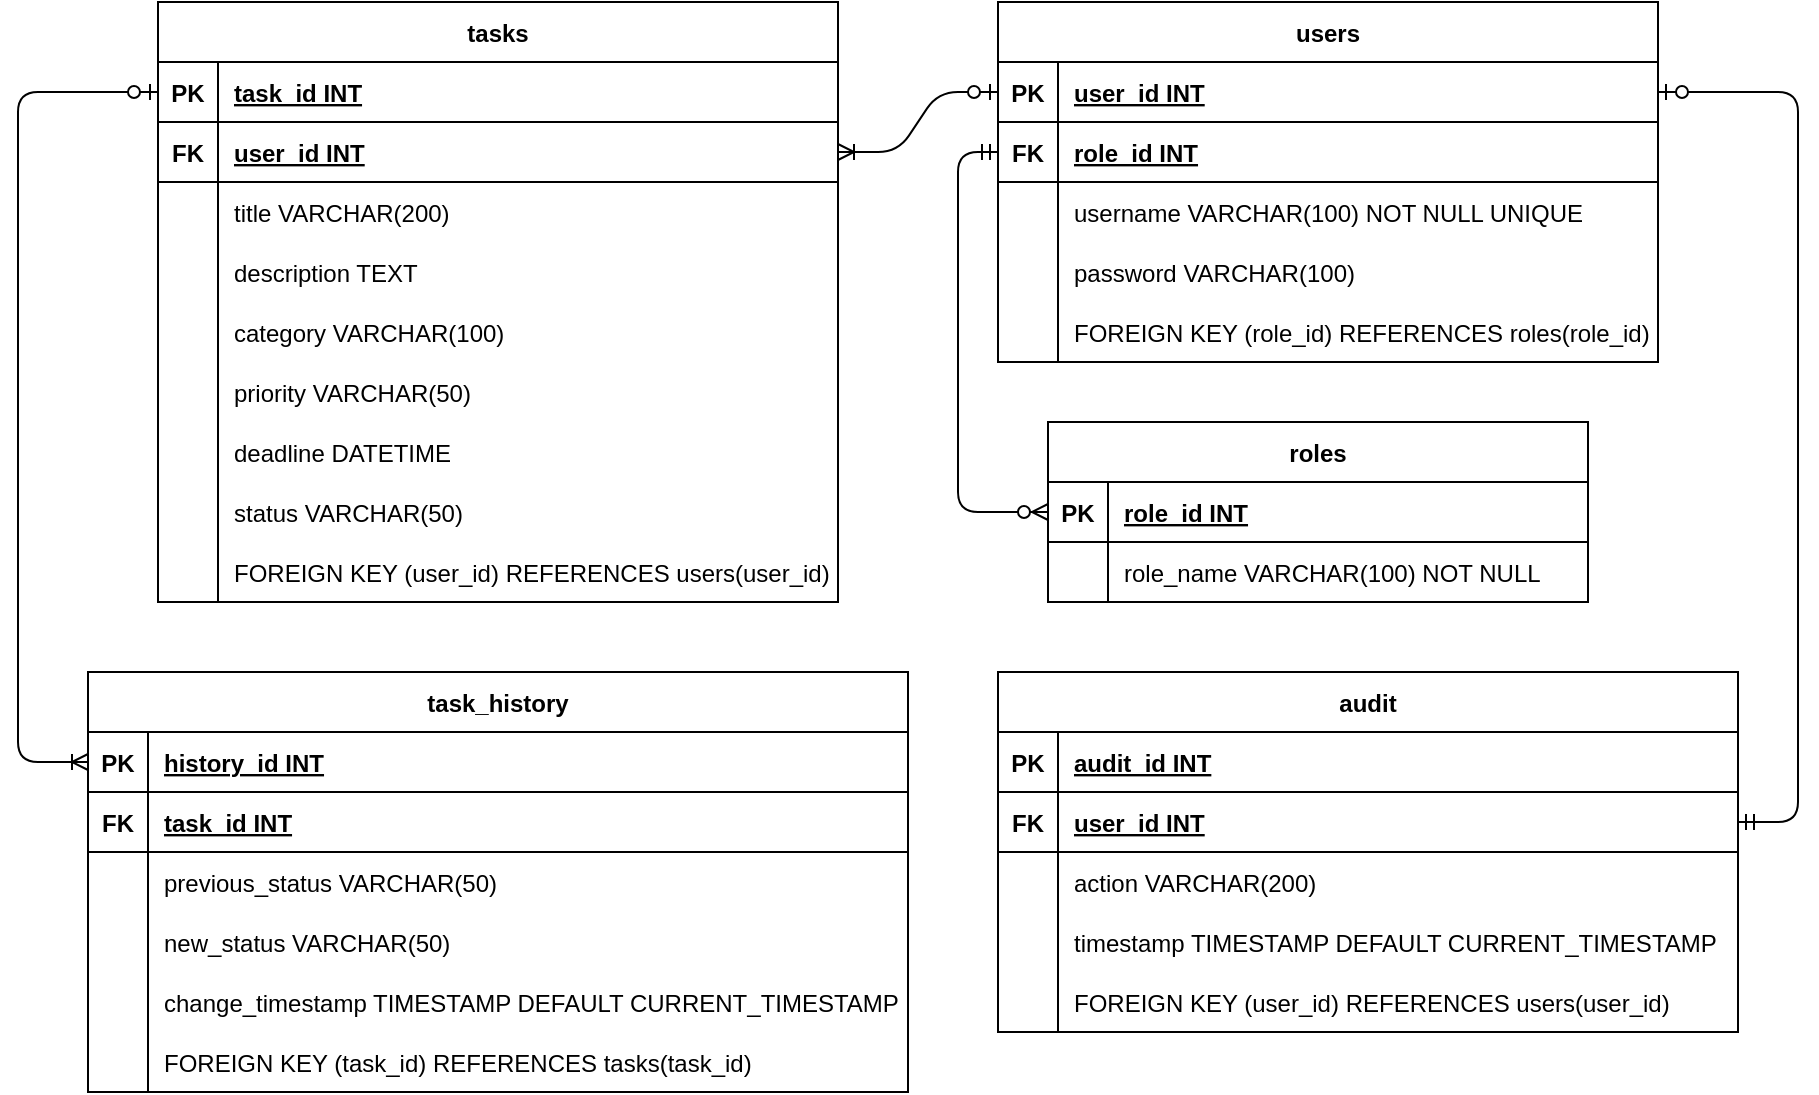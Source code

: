 <mxfile version="24.7.17">
  <diagram name="Page-1" id="Xg4tbJS88YLpIRTa2O3f">
    <mxGraphModel dx="2011" dy="687" grid="1" gridSize="10" guides="1" tooltips="1" connect="1" arrows="1" fold="1" page="1" pageScale="1" pageWidth="827" pageHeight="1169" math="0" shadow="0">
      <root>
        <mxCell id="0" />
        <mxCell id="1" parent="0" />
        <mxCell id="CbBFUbacOdPzbE-uDyeD-174" value="users" style="shape=table;startSize=30;container=1;collapsible=1;childLayout=tableLayout;fixedRows=1;rowLines=0;fontStyle=1;align=center;resizeLast=1;" parent="1" vertex="1">
          <mxGeometry x="670" y="290" width="330" height="180" as="geometry" />
        </mxCell>
        <mxCell id="CbBFUbacOdPzbE-uDyeD-178" value="" style="shape=tableRow;horizontal=0;startSize=0;swimlaneHead=0;swimlaneBody=0;fillColor=none;collapsible=0;dropTarget=0;points=[[0,0.5],[1,0.5]];portConstraint=eastwest;strokeColor=inherit;top=0;left=0;right=0;bottom=1;" parent="CbBFUbacOdPzbE-uDyeD-174" vertex="1">
          <mxGeometry y="30" width="330" height="30" as="geometry" />
        </mxCell>
        <mxCell id="CbBFUbacOdPzbE-uDyeD-179" value="PK" style="shape=partialRectangle;overflow=hidden;connectable=0;fillColor=none;strokeColor=inherit;top=0;left=0;bottom=0;right=0;fontStyle=1;" parent="CbBFUbacOdPzbE-uDyeD-178" vertex="1">
          <mxGeometry width="30" height="30" as="geometry">
            <mxRectangle width="30" height="30" as="alternateBounds" />
          </mxGeometry>
        </mxCell>
        <mxCell id="CbBFUbacOdPzbE-uDyeD-180" value="user_id INT " style="shape=partialRectangle;overflow=hidden;connectable=0;fillColor=none;align=left;strokeColor=inherit;top=0;left=0;bottom=0;right=0;spacingLeft=6;fontStyle=5;" parent="CbBFUbacOdPzbE-uDyeD-178" vertex="1">
          <mxGeometry x="30" width="300" height="30" as="geometry">
            <mxRectangle width="300" height="30" as="alternateBounds" />
          </mxGeometry>
        </mxCell>
        <mxCell id="CbBFUbacOdPzbE-uDyeD-175" value="" style="shape=tableRow;horizontal=0;startSize=0;swimlaneHead=0;swimlaneBody=0;fillColor=none;collapsible=0;dropTarget=0;points=[[0,0.5],[1,0.5]];portConstraint=eastwest;strokeColor=inherit;top=0;left=0;right=0;bottom=1;" parent="CbBFUbacOdPzbE-uDyeD-174" vertex="1">
          <mxGeometry y="60" width="330" height="30" as="geometry" />
        </mxCell>
        <mxCell id="CbBFUbacOdPzbE-uDyeD-176" value="FK" style="shape=partialRectangle;overflow=hidden;connectable=0;fillColor=none;strokeColor=inherit;top=0;left=0;bottom=0;right=0;fontStyle=1;" parent="CbBFUbacOdPzbE-uDyeD-175" vertex="1">
          <mxGeometry width="30" height="30" as="geometry">
            <mxRectangle width="30" height="30" as="alternateBounds" />
          </mxGeometry>
        </mxCell>
        <mxCell id="CbBFUbacOdPzbE-uDyeD-177" value="role_id INT" style="shape=partialRectangle;overflow=hidden;connectable=0;fillColor=none;align=left;strokeColor=inherit;top=0;left=0;bottom=0;right=0;spacingLeft=6;fontStyle=5;" parent="CbBFUbacOdPzbE-uDyeD-175" vertex="1">
          <mxGeometry x="30" width="300" height="30" as="geometry">
            <mxRectangle width="300" height="30" as="alternateBounds" />
          </mxGeometry>
        </mxCell>
        <mxCell id="CbBFUbacOdPzbE-uDyeD-181" value="" style="shape=tableRow;horizontal=0;startSize=0;swimlaneHead=0;swimlaneBody=0;fillColor=none;collapsible=0;dropTarget=0;points=[[0,0.5],[1,0.5]];portConstraint=eastwest;strokeColor=inherit;top=0;left=0;right=0;bottom=0;" parent="CbBFUbacOdPzbE-uDyeD-174" vertex="1">
          <mxGeometry y="90" width="330" height="30" as="geometry" />
        </mxCell>
        <mxCell id="CbBFUbacOdPzbE-uDyeD-182" value="" style="shape=partialRectangle;overflow=hidden;connectable=0;fillColor=none;strokeColor=inherit;top=0;left=0;bottom=0;right=0;" parent="CbBFUbacOdPzbE-uDyeD-181" vertex="1">
          <mxGeometry width="30" height="30" as="geometry">
            <mxRectangle width="30" height="30" as="alternateBounds" />
          </mxGeometry>
        </mxCell>
        <mxCell id="CbBFUbacOdPzbE-uDyeD-183" value="username VARCHAR(100) NOT NULL UNIQUE" style="shape=partialRectangle;overflow=hidden;connectable=0;fillColor=none;align=left;strokeColor=inherit;top=0;left=0;bottom=0;right=0;spacingLeft=6;" parent="CbBFUbacOdPzbE-uDyeD-181" vertex="1">
          <mxGeometry x="30" width="300" height="30" as="geometry">
            <mxRectangle width="300" height="30" as="alternateBounds" />
          </mxGeometry>
        </mxCell>
        <mxCell id="CbBFUbacOdPzbE-uDyeD-184" value="" style="shape=tableRow;horizontal=0;startSize=0;swimlaneHead=0;swimlaneBody=0;fillColor=none;collapsible=0;dropTarget=0;points=[[0,0.5],[1,0.5]];portConstraint=eastwest;strokeColor=inherit;top=0;left=0;right=0;bottom=0;" parent="CbBFUbacOdPzbE-uDyeD-174" vertex="1">
          <mxGeometry y="120" width="330" height="30" as="geometry" />
        </mxCell>
        <mxCell id="CbBFUbacOdPzbE-uDyeD-185" value="" style="shape=partialRectangle;overflow=hidden;connectable=0;fillColor=none;strokeColor=inherit;top=0;left=0;bottom=0;right=0;" parent="CbBFUbacOdPzbE-uDyeD-184" vertex="1">
          <mxGeometry width="30" height="30" as="geometry">
            <mxRectangle width="30" height="30" as="alternateBounds" />
          </mxGeometry>
        </mxCell>
        <mxCell id="CbBFUbacOdPzbE-uDyeD-186" value="password VARCHAR(100)" style="shape=partialRectangle;overflow=hidden;connectable=0;fillColor=none;align=left;strokeColor=inherit;top=0;left=0;bottom=0;right=0;spacingLeft=6;" parent="CbBFUbacOdPzbE-uDyeD-184" vertex="1">
          <mxGeometry x="30" width="300" height="30" as="geometry">
            <mxRectangle width="300" height="30" as="alternateBounds" />
          </mxGeometry>
        </mxCell>
        <mxCell id="CbBFUbacOdPzbE-uDyeD-187" value="" style="shape=tableRow;horizontal=0;startSize=0;swimlaneHead=0;swimlaneBody=0;fillColor=none;collapsible=0;dropTarget=0;points=[[0,0.5],[1,0.5]];portConstraint=eastwest;strokeColor=inherit;top=0;left=0;right=0;bottom=0;" parent="CbBFUbacOdPzbE-uDyeD-174" vertex="1">
          <mxGeometry y="150" width="330" height="30" as="geometry" />
        </mxCell>
        <mxCell id="CbBFUbacOdPzbE-uDyeD-188" value="" style="shape=partialRectangle;overflow=hidden;connectable=0;fillColor=none;strokeColor=inherit;top=0;left=0;bottom=0;right=0;" parent="CbBFUbacOdPzbE-uDyeD-187" vertex="1">
          <mxGeometry width="30" height="30" as="geometry">
            <mxRectangle width="30" height="30" as="alternateBounds" />
          </mxGeometry>
        </mxCell>
        <mxCell id="CbBFUbacOdPzbE-uDyeD-189" value="FOREIGN KEY (role_id) REFERENCES roles(role_id)" style="shape=partialRectangle;overflow=hidden;connectable=0;fillColor=none;align=left;strokeColor=inherit;top=0;left=0;bottom=0;right=0;spacingLeft=6;" parent="CbBFUbacOdPzbE-uDyeD-187" vertex="1">
          <mxGeometry x="30" width="300" height="30" as="geometry">
            <mxRectangle width="300" height="30" as="alternateBounds" />
          </mxGeometry>
        </mxCell>
        <mxCell id="CbBFUbacOdPzbE-uDyeD-190" value="roles" style="shape=table;startSize=30;container=1;collapsible=1;childLayout=tableLayout;fixedRows=1;rowLines=0;fontStyle=1;align=center;resizeLast=1;" parent="1" vertex="1">
          <mxGeometry x="695" y="500" width="270" height="90" as="geometry" />
        </mxCell>
        <mxCell id="CbBFUbacOdPzbE-uDyeD-191" value="" style="shape=tableRow;horizontal=0;startSize=0;swimlaneHead=0;swimlaneBody=0;fillColor=none;collapsible=0;dropTarget=0;points=[[0,0.5],[1,0.5]];portConstraint=eastwest;strokeColor=inherit;top=0;left=0;right=0;bottom=1;" parent="CbBFUbacOdPzbE-uDyeD-190" vertex="1">
          <mxGeometry y="30" width="270" height="30" as="geometry" />
        </mxCell>
        <mxCell id="CbBFUbacOdPzbE-uDyeD-192" value="PK" style="shape=partialRectangle;overflow=hidden;connectable=0;fillColor=none;strokeColor=inherit;top=0;left=0;bottom=0;right=0;fontStyle=1;" parent="CbBFUbacOdPzbE-uDyeD-191" vertex="1">
          <mxGeometry width="30" height="30" as="geometry">
            <mxRectangle width="30" height="30" as="alternateBounds" />
          </mxGeometry>
        </mxCell>
        <mxCell id="CbBFUbacOdPzbE-uDyeD-193" value="role_id INT " style="shape=partialRectangle;overflow=hidden;connectable=0;fillColor=none;align=left;strokeColor=inherit;top=0;left=0;bottom=0;right=0;spacingLeft=6;fontStyle=5;" parent="CbBFUbacOdPzbE-uDyeD-191" vertex="1">
          <mxGeometry x="30" width="240" height="30" as="geometry">
            <mxRectangle width="240" height="30" as="alternateBounds" />
          </mxGeometry>
        </mxCell>
        <mxCell id="CbBFUbacOdPzbE-uDyeD-194" value="" style="shape=tableRow;horizontal=0;startSize=0;swimlaneHead=0;swimlaneBody=0;fillColor=none;collapsible=0;dropTarget=0;points=[[0,0.5],[1,0.5]];portConstraint=eastwest;strokeColor=inherit;top=0;left=0;right=0;bottom=0;" parent="CbBFUbacOdPzbE-uDyeD-190" vertex="1">
          <mxGeometry y="60" width="270" height="30" as="geometry" />
        </mxCell>
        <mxCell id="CbBFUbacOdPzbE-uDyeD-195" value="" style="shape=partialRectangle;overflow=hidden;connectable=0;fillColor=none;strokeColor=inherit;top=0;left=0;bottom=0;right=0;" parent="CbBFUbacOdPzbE-uDyeD-194" vertex="1">
          <mxGeometry width="30" height="30" as="geometry">
            <mxRectangle width="30" height="30" as="alternateBounds" />
          </mxGeometry>
        </mxCell>
        <mxCell id="CbBFUbacOdPzbE-uDyeD-196" value="role_name VARCHAR(100) NOT NULL" style="shape=partialRectangle;overflow=hidden;connectable=0;fillColor=none;align=left;strokeColor=inherit;top=0;left=0;bottom=0;right=0;spacingLeft=6;" parent="CbBFUbacOdPzbE-uDyeD-194" vertex="1">
          <mxGeometry x="30" width="240" height="30" as="geometry">
            <mxRectangle width="240" height="30" as="alternateBounds" />
          </mxGeometry>
        </mxCell>
        <mxCell id="CbBFUbacOdPzbE-uDyeD-197" value="tasks" style="shape=table;startSize=30;container=1;collapsible=1;childLayout=tableLayout;fixedRows=1;rowLines=0;fontStyle=1;align=center;resizeLast=1;" parent="1" vertex="1">
          <mxGeometry x="250" y="290" width="340" height="300" as="geometry">
            <mxRectangle x="250" y="290" width="70" height="30" as="alternateBounds" />
          </mxGeometry>
        </mxCell>
        <mxCell id="CbBFUbacOdPzbE-uDyeD-201" value="" style="shape=tableRow;horizontal=0;startSize=0;swimlaneHead=0;swimlaneBody=0;fillColor=none;collapsible=0;dropTarget=0;points=[[0,0.5],[1,0.5]];portConstraint=eastwest;strokeColor=inherit;top=0;left=0;right=0;bottom=1;" parent="CbBFUbacOdPzbE-uDyeD-197" vertex="1">
          <mxGeometry y="30" width="340" height="30" as="geometry" />
        </mxCell>
        <mxCell id="CbBFUbacOdPzbE-uDyeD-202" value="PK" style="shape=partialRectangle;overflow=hidden;connectable=0;fillColor=none;strokeColor=inherit;top=0;left=0;bottom=0;right=0;fontStyle=1;" parent="CbBFUbacOdPzbE-uDyeD-201" vertex="1">
          <mxGeometry width="30" height="30" as="geometry">
            <mxRectangle width="30" height="30" as="alternateBounds" />
          </mxGeometry>
        </mxCell>
        <mxCell id="CbBFUbacOdPzbE-uDyeD-203" value="task_id INT " style="shape=partialRectangle;overflow=hidden;connectable=0;fillColor=none;align=left;strokeColor=inherit;top=0;left=0;bottom=0;right=0;spacingLeft=6;fontStyle=5;" parent="CbBFUbacOdPzbE-uDyeD-201" vertex="1">
          <mxGeometry x="30" width="310" height="30" as="geometry">
            <mxRectangle width="310" height="30" as="alternateBounds" />
          </mxGeometry>
        </mxCell>
        <mxCell id="CbBFUbacOdPzbE-uDyeD-198" value="" style="shape=tableRow;horizontal=0;startSize=0;swimlaneHead=0;swimlaneBody=0;fillColor=none;collapsible=0;dropTarget=0;points=[[0,0.5],[1,0.5]];portConstraint=eastwest;strokeColor=inherit;top=0;left=0;right=0;bottom=1;" parent="CbBFUbacOdPzbE-uDyeD-197" vertex="1">
          <mxGeometry y="60" width="340" height="30" as="geometry" />
        </mxCell>
        <mxCell id="CbBFUbacOdPzbE-uDyeD-199" value="FK" style="shape=partialRectangle;overflow=hidden;connectable=0;fillColor=none;strokeColor=inherit;top=0;left=0;bottom=0;right=0;fontStyle=1;" parent="CbBFUbacOdPzbE-uDyeD-198" vertex="1">
          <mxGeometry width="30" height="30" as="geometry">
            <mxRectangle width="30" height="30" as="alternateBounds" />
          </mxGeometry>
        </mxCell>
        <mxCell id="CbBFUbacOdPzbE-uDyeD-200" value="user_id INT" style="shape=partialRectangle;overflow=hidden;connectable=0;fillColor=none;align=left;strokeColor=inherit;top=0;left=0;bottom=0;right=0;spacingLeft=6;fontStyle=5;" parent="CbBFUbacOdPzbE-uDyeD-198" vertex="1">
          <mxGeometry x="30" width="310" height="30" as="geometry">
            <mxRectangle width="310" height="30" as="alternateBounds" />
          </mxGeometry>
        </mxCell>
        <mxCell id="CbBFUbacOdPzbE-uDyeD-204" value="" style="shape=tableRow;horizontal=0;startSize=0;swimlaneHead=0;swimlaneBody=0;fillColor=none;collapsible=0;dropTarget=0;points=[[0,0.5],[1,0.5]];portConstraint=eastwest;strokeColor=inherit;top=0;left=0;right=0;bottom=0;" parent="CbBFUbacOdPzbE-uDyeD-197" vertex="1">
          <mxGeometry y="90" width="340" height="30" as="geometry" />
        </mxCell>
        <mxCell id="CbBFUbacOdPzbE-uDyeD-205" value="" style="shape=partialRectangle;overflow=hidden;connectable=0;fillColor=none;strokeColor=inherit;top=0;left=0;bottom=0;right=0;" parent="CbBFUbacOdPzbE-uDyeD-204" vertex="1">
          <mxGeometry width="30" height="30" as="geometry">
            <mxRectangle width="30" height="30" as="alternateBounds" />
          </mxGeometry>
        </mxCell>
        <mxCell id="CbBFUbacOdPzbE-uDyeD-206" value="title VARCHAR(200)" style="shape=partialRectangle;overflow=hidden;connectable=0;fillColor=none;align=left;strokeColor=inherit;top=0;left=0;bottom=0;right=0;spacingLeft=6;" parent="CbBFUbacOdPzbE-uDyeD-204" vertex="1">
          <mxGeometry x="30" width="310" height="30" as="geometry">
            <mxRectangle width="310" height="30" as="alternateBounds" />
          </mxGeometry>
        </mxCell>
        <mxCell id="CbBFUbacOdPzbE-uDyeD-207" value="" style="shape=tableRow;horizontal=0;startSize=0;swimlaneHead=0;swimlaneBody=0;fillColor=none;collapsible=0;dropTarget=0;points=[[0,0.5],[1,0.5]];portConstraint=eastwest;strokeColor=inherit;top=0;left=0;right=0;bottom=0;" parent="CbBFUbacOdPzbE-uDyeD-197" vertex="1">
          <mxGeometry y="120" width="340" height="30" as="geometry" />
        </mxCell>
        <mxCell id="CbBFUbacOdPzbE-uDyeD-208" value="" style="shape=partialRectangle;overflow=hidden;connectable=0;fillColor=none;strokeColor=inherit;top=0;left=0;bottom=0;right=0;" parent="CbBFUbacOdPzbE-uDyeD-207" vertex="1">
          <mxGeometry width="30" height="30" as="geometry">
            <mxRectangle width="30" height="30" as="alternateBounds" />
          </mxGeometry>
        </mxCell>
        <mxCell id="CbBFUbacOdPzbE-uDyeD-209" value="description TEXT" style="shape=partialRectangle;overflow=hidden;connectable=0;fillColor=none;align=left;strokeColor=inherit;top=0;left=0;bottom=0;right=0;spacingLeft=6;" parent="CbBFUbacOdPzbE-uDyeD-207" vertex="1">
          <mxGeometry x="30" width="310" height="30" as="geometry">
            <mxRectangle width="310" height="30" as="alternateBounds" />
          </mxGeometry>
        </mxCell>
        <mxCell id="CbBFUbacOdPzbE-uDyeD-210" value="" style="shape=tableRow;horizontal=0;startSize=0;swimlaneHead=0;swimlaneBody=0;fillColor=none;collapsible=0;dropTarget=0;points=[[0,0.5],[1,0.5]];portConstraint=eastwest;strokeColor=inherit;top=0;left=0;right=0;bottom=0;" parent="CbBFUbacOdPzbE-uDyeD-197" vertex="1">
          <mxGeometry y="150" width="340" height="30" as="geometry" />
        </mxCell>
        <mxCell id="CbBFUbacOdPzbE-uDyeD-211" value="" style="shape=partialRectangle;overflow=hidden;connectable=0;fillColor=none;strokeColor=inherit;top=0;left=0;bottom=0;right=0;" parent="CbBFUbacOdPzbE-uDyeD-210" vertex="1">
          <mxGeometry width="30" height="30" as="geometry">
            <mxRectangle width="30" height="30" as="alternateBounds" />
          </mxGeometry>
        </mxCell>
        <mxCell id="CbBFUbacOdPzbE-uDyeD-212" value="category VARCHAR(100)" style="shape=partialRectangle;overflow=hidden;connectable=0;fillColor=none;align=left;strokeColor=inherit;top=0;left=0;bottom=0;right=0;spacingLeft=6;" parent="CbBFUbacOdPzbE-uDyeD-210" vertex="1">
          <mxGeometry x="30" width="310" height="30" as="geometry">
            <mxRectangle width="310" height="30" as="alternateBounds" />
          </mxGeometry>
        </mxCell>
        <mxCell id="CbBFUbacOdPzbE-uDyeD-213" value="" style="shape=tableRow;horizontal=0;startSize=0;swimlaneHead=0;swimlaneBody=0;fillColor=none;collapsible=0;dropTarget=0;points=[[0,0.5],[1,0.5]];portConstraint=eastwest;strokeColor=inherit;top=0;left=0;right=0;bottom=0;" parent="CbBFUbacOdPzbE-uDyeD-197" vertex="1">
          <mxGeometry y="180" width="340" height="30" as="geometry" />
        </mxCell>
        <mxCell id="CbBFUbacOdPzbE-uDyeD-214" value="" style="shape=partialRectangle;overflow=hidden;connectable=0;fillColor=none;strokeColor=inherit;top=0;left=0;bottom=0;right=0;" parent="CbBFUbacOdPzbE-uDyeD-213" vertex="1">
          <mxGeometry width="30" height="30" as="geometry">
            <mxRectangle width="30" height="30" as="alternateBounds" />
          </mxGeometry>
        </mxCell>
        <mxCell id="CbBFUbacOdPzbE-uDyeD-215" value="priority VARCHAR(50)" style="shape=partialRectangle;overflow=hidden;connectable=0;fillColor=none;align=left;strokeColor=inherit;top=0;left=0;bottom=0;right=0;spacingLeft=6;" parent="CbBFUbacOdPzbE-uDyeD-213" vertex="1">
          <mxGeometry x="30" width="310" height="30" as="geometry">
            <mxRectangle width="310" height="30" as="alternateBounds" />
          </mxGeometry>
        </mxCell>
        <mxCell id="CbBFUbacOdPzbE-uDyeD-216" value="" style="shape=tableRow;horizontal=0;startSize=0;swimlaneHead=0;swimlaneBody=0;fillColor=none;collapsible=0;dropTarget=0;points=[[0,0.5],[1,0.5]];portConstraint=eastwest;strokeColor=inherit;top=0;left=0;right=0;bottom=0;" parent="CbBFUbacOdPzbE-uDyeD-197" vertex="1">
          <mxGeometry y="210" width="340" height="30" as="geometry" />
        </mxCell>
        <mxCell id="CbBFUbacOdPzbE-uDyeD-217" value="" style="shape=partialRectangle;overflow=hidden;connectable=0;fillColor=none;strokeColor=inherit;top=0;left=0;bottom=0;right=0;" parent="CbBFUbacOdPzbE-uDyeD-216" vertex="1">
          <mxGeometry width="30" height="30" as="geometry">
            <mxRectangle width="30" height="30" as="alternateBounds" />
          </mxGeometry>
        </mxCell>
        <mxCell id="CbBFUbacOdPzbE-uDyeD-218" value="deadline DATETIME" style="shape=partialRectangle;overflow=hidden;connectable=0;fillColor=none;align=left;strokeColor=inherit;top=0;left=0;bottom=0;right=0;spacingLeft=6;" parent="CbBFUbacOdPzbE-uDyeD-216" vertex="1">
          <mxGeometry x="30" width="310" height="30" as="geometry">
            <mxRectangle width="310" height="30" as="alternateBounds" />
          </mxGeometry>
        </mxCell>
        <mxCell id="CbBFUbacOdPzbE-uDyeD-219" value="" style="shape=tableRow;horizontal=0;startSize=0;swimlaneHead=0;swimlaneBody=0;fillColor=none;collapsible=0;dropTarget=0;points=[[0,0.5],[1,0.5]];portConstraint=eastwest;strokeColor=inherit;top=0;left=0;right=0;bottom=0;" parent="CbBFUbacOdPzbE-uDyeD-197" vertex="1">
          <mxGeometry y="240" width="340" height="30" as="geometry" />
        </mxCell>
        <mxCell id="CbBFUbacOdPzbE-uDyeD-220" value="" style="shape=partialRectangle;overflow=hidden;connectable=0;fillColor=none;strokeColor=inherit;top=0;left=0;bottom=0;right=0;" parent="CbBFUbacOdPzbE-uDyeD-219" vertex="1">
          <mxGeometry width="30" height="30" as="geometry">
            <mxRectangle width="30" height="30" as="alternateBounds" />
          </mxGeometry>
        </mxCell>
        <mxCell id="CbBFUbacOdPzbE-uDyeD-221" value="status VARCHAR(50)" style="shape=partialRectangle;overflow=hidden;connectable=0;fillColor=none;align=left;strokeColor=inherit;top=0;left=0;bottom=0;right=0;spacingLeft=6;" parent="CbBFUbacOdPzbE-uDyeD-219" vertex="1">
          <mxGeometry x="30" width="310" height="30" as="geometry">
            <mxRectangle width="310" height="30" as="alternateBounds" />
          </mxGeometry>
        </mxCell>
        <mxCell id="CbBFUbacOdPzbE-uDyeD-222" value="" style="shape=tableRow;horizontal=0;startSize=0;swimlaneHead=0;swimlaneBody=0;fillColor=none;collapsible=0;dropTarget=0;points=[[0,0.5],[1,0.5]];portConstraint=eastwest;strokeColor=inherit;top=0;left=0;right=0;bottom=0;" parent="CbBFUbacOdPzbE-uDyeD-197" vertex="1">
          <mxGeometry y="270" width="340" height="30" as="geometry" />
        </mxCell>
        <mxCell id="CbBFUbacOdPzbE-uDyeD-223" value="" style="shape=partialRectangle;overflow=hidden;connectable=0;fillColor=none;strokeColor=inherit;top=0;left=0;bottom=0;right=0;" parent="CbBFUbacOdPzbE-uDyeD-222" vertex="1">
          <mxGeometry width="30" height="30" as="geometry">
            <mxRectangle width="30" height="30" as="alternateBounds" />
          </mxGeometry>
        </mxCell>
        <mxCell id="CbBFUbacOdPzbE-uDyeD-224" value="FOREIGN KEY (user_id) REFERENCES users(user_id) " style="shape=partialRectangle;overflow=hidden;connectable=0;fillColor=none;align=left;strokeColor=inherit;top=0;left=0;bottom=0;right=0;spacingLeft=6;" parent="CbBFUbacOdPzbE-uDyeD-222" vertex="1">
          <mxGeometry x="30" width="310" height="30" as="geometry">
            <mxRectangle width="310" height="30" as="alternateBounds" />
          </mxGeometry>
        </mxCell>
        <mxCell id="CbBFUbacOdPzbE-uDyeD-225" value="audit" style="shape=table;startSize=30;container=1;collapsible=1;childLayout=tableLayout;fixedRows=1;rowLines=0;fontStyle=1;align=center;resizeLast=1;" parent="1" vertex="1">
          <mxGeometry x="670" y="625" width="370" height="180" as="geometry" />
        </mxCell>
        <mxCell id="CbBFUbacOdPzbE-uDyeD-229" value="" style="shape=tableRow;horizontal=0;startSize=0;swimlaneHead=0;swimlaneBody=0;fillColor=none;collapsible=0;dropTarget=0;points=[[0,0.5],[1,0.5]];portConstraint=eastwest;strokeColor=inherit;top=0;left=0;right=0;bottom=1;" parent="CbBFUbacOdPzbE-uDyeD-225" vertex="1">
          <mxGeometry y="30" width="370" height="30" as="geometry" />
        </mxCell>
        <mxCell id="CbBFUbacOdPzbE-uDyeD-230" value="PK" style="shape=partialRectangle;overflow=hidden;connectable=0;fillColor=none;strokeColor=inherit;top=0;left=0;bottom=0;right=0;fontStyle=1;" parent="CbBFUbacOdPzbE-uDyeD-229" vertex="1">
          <mxGeometry width="30" height="30" as="geometry">
            <mxRectangle width="30" height="30" as="alternateBounds" />
          </mxGeometry>
        </mxCell>
        <mxCell id="CbBFUbacOdPzbE-uDyeD-231" value="audit_id INT " style="shape=partialRectangle;overflow=hidden;connectable=0;fillColor=none;align=left;strokeColor=inherit;top=0;left=0;bottom=0;right=0;spacingLeft=6;fontStyle=5;" parent="CbBFUbacOdPzbE-uDyeD-229" vertex="1">
          <mxGeometry x="30" width="340" height="30" as="geometry">
            <mxRectangle width="340" height="30" as="alternateBounds" />
          </mxGeometry>
        </mxCell>
        <mxCell id="CbBFUbacOdPzbE-uDyeD-226" value="" style="shape=tableRow;horizontal=0;startSize=0;swimlaneHead=0;swimlaneBody=0;fillColor=none;collapsible=0;dropTarget=0;points=[[0,0.5],[1,0.5]];portConstraint=eastwest;strokeColor=inherit;top=0;left=0;right=0;bottom=1;" parent="CbBFUbacOdPzbE-uDyeD-225" vertex="1">
          <mxGeometry y="60" width="370" height="30" as="geometry" />
        </mxCell>
        <mxCell id="CbBFUbacOdPzbE-uDyeD-227" value="FK" style="shape=partialRectangle;overflow=hidden;connectable=0;fillColor=none;strokeColor=inherit;top=0;left=0;bottom=0;right=0;fontStyle=1;" parent="CbBFUbacOdPzbE-uDyeD-226" vertex="1">
          <mxGeometry width="30" height="30" as="geometry">
            <mxRectangle width="30" height="30" as="alternateBounds" />
          </mxGeometry>
        </mxCell>
        <mxCell id="CbBFUbacOdPzbE-uDyeD-228" value="user_id INT" style="shape=partialRectangle;overflow=hidden;connectable=0;fillColor=none;align=left;strokeColor=inherit;top=0;left=0;bottom=0;right=0;spacingLeft=6;fontStyle=5;" parent="CbBFUbacOdPzbE-uDyeD-226" vertex="1">
          <mxGeometry x="30" width="340" height="30" as="geometry">
            <mxRectangle width="340" height="30" as="alternateBounds" />
          </mxGeometry>
        </mxCell>
        <mxCell id="CbBFUbacOdPzbE-uDyeD-232" value="" style="shape=tableRow;horizontal=0;startSize=0;swimlaneHead=0;swimlaneBody=0;fillColor=none;collapsible=0;dropTarget=0;points=[[0,0.5],[1,0.5]];portConstraint=eastwest;strokeColor=inherit;top=0;left=0;right=0;bottom=0;" parent="CbBFUbacOdPzbE-uDyeD-225" vertex="1">
          <mxGeometry y="90" width="370" height="30" as="geometry" />
        </mxCell>
        <mxCell id="CbBFUbacOdPzbE-uDyeD-233" value="" style="shape=partialRectangle;overflow=hidden;connectable=0;fillColor=none;strokeColor=inherit;top=0;left=0;bottom=0;right=0;" parent="CbBFUbacOdPzbE-uDyeD-232" vertex="1">
          <mxGeometry width="30" height="30" as="geometry">
            <mxRectangle width="30" height="30" as="alternateBounds" />
          </mxGeometry>
        </mxCell>
        <mxCell id="CbBFUbacOdPzbE-uDyeD-234" value="action VARCHAR(200)" style="shape=partialRectangle;overflow=hidden;connectable=0;fillColor=none;align=left;strokeColor=inherit;top=0;left=0;bottom=0;right=0;spacingLeft=6;" parent="CbBFUbacOdPzbE-uDyeD-232" vertex="1">
          <mxGeometry x="30" width="340" height="30" as="geometry">
            <mxRectangle width="340" height="30" as="alternateBounds" />
          </mxGeometry>
        </mxCell>
        <mxCell id="CbBFUbacOdPzbE-uDyeD-235" value="" style="shape=tableRow;horizontal=0;startSize=0;swimlaneHead=0;swimlaneBody=0;fillColor=none;collapsible=0;dropTarget=0;points=[[0,0.5],[1,0.5]];portConstraint=eastwest;strokeColor=inherit;top=0;left=0;right=0;bottom=0;" parent="CbBFUbacOdPzbE-uDyeD-225" vertex="1">
          <mxGeometry y="120" width="370" height="30" as="geometry" />
        </mxCell>
        <mxCell id="CbBFUbacOdPzbE-uDyeD-236" value="" style="shape=partialRectangle;overflow=hidden;connectable=0;fillColor=none;strokeColor=inherit;top=0;left=0;bottom=0;right=0;" parent="CbBFUbacOdPzbE-uDyeD-235" vertex="1">
          <mxGeometry width="30" height="30" as="geometry">
            <mxRectangle width="30" height="30" as="alternateBounds" />
          </mxGeometry>
        </mxCell>
        <mxCell id="CbBFUbacOdPzbE-uDyeD-237" value="timestamp TIMESTAMP DEFAULT CURRENT_TIMESTAMP" style="shape=partialRectangle;overflow=hidden;connectable=0;fillColor=none;align=left;strokeColor=inherit;top=0;left=0;bottom=0;right=0;spacingLeft=6;" parent="CbBFUbacOdPzbE-uDyeD-235" vertex="1">
          <mxGeometry x="30" width="340" height="30" as="geometry">
            <mxRectangle width="340" height="30" as="alternateBounds" />
          </mxGeometry>
        </mxCell>
        <mxCell id="CbBFUbacOdPzbE-uDyeD-238" value="" style="shape=tableRow;horizontal=0;startSize=0;swimlaneHead=0;swimlaneBody=0;fillColor=none;collapsible=0;dropTarget=0;points=[[0,0.5],[1,0.5]];portConstraint=eastwest;strokeColor=inherit;top=0;left=0;right=0;bottom=0;" parent="CbBFUbacOdPzbE-uDyeD-225" vertex="1">
          <mxGeometry y="150" width="370" height="30" as="geometry" />
        </mxCell>
        <mxCell id="CbBFUbacOdPzbE-uDyeD-239" value="" style="shape=partialRectangle;overflow=hidden;connectable=0;fillColor=none;strokeColor=inherit;top=0;left=0;bottom=0;right=0;" parent="CbBFUbacOdPzbE-uDyeD-238" vertex="1">
          <mxGeometry width="30" height="30" as="geometry">
            <mxRectangle width="30" height="30" as="alternateBounds" />
          </mxGeometry>
        </mxCell>
        <mxCell id="CbBFUbacOdPzbE-uDyeD-240" value="FOREIGN KEY (user_id) REFERENCES users(user_id)" style="shape=partialRectangle;overflow=hidden;connectable=0;fillColor=none;align=left;strokeColor=inherit;top=0;left=0;bottom=0;right=0;spacingLeft=6;" parent="CbBFUbacOdPzbE-uDyeD-238" vertex="1">
          <mxGeometry x="30" width="340" height="30" as="geometry">
            <mxRectangle width="340" height="30" as="alternateBounds" />
          </mxGeometry>
        </mxCell>
        <mxCell id="CbBFUbacOdPzbE-uDyeD-241" value="task_history" style="shape=table;startSize=30;container=1;collapsible=1;childLayout=tableLayout;fixedRows=1;rowLines=0;fontStyle=1;align=center;resizeLast=1;" parent="1" vertex="1">
          <mxGeometry x="215" y="625" width="410" height="210" as="geometry" />
        </mxCell>
        <mxCell id="CbBFUbacOdPzbE-uDyeD-245" value="" style="shape=tableRow;horizontal=0;startSize=0;swimlaneHead=0;swimlaneBody=0;fillColor=none;collapsible=0;dropTarget=0;points=[[0,0.5],[1,0.5]];portConstraint=eastwest;strokeColor=inherit;top=0;left=0;right=0;bottom=1;" parent="CbBFUbacOdPzbE-uDyeD-241" vertex="1">
          <mxGeometry y="30" width="410" height="30" as="geometry" />
        </mxCell>
        <mxCell id="CbBFUbacOdPzbE-uDyeD-246" value="PK" style="shape=partialRectangle;overflow=hidden;connectable=0;fillColor=none;strokeColor=inherit;top=0;left=0;bottom=0;right=0;fontStyle=1;" parent="CbBFUbacOdPzbE-uDyeD-245" vertex="1">
          <mxGeometry width="30" height="30" as="geometry">
            <mxRectangle width="30" height="30" as="alternateBounds" />
          </mxGeometry>
        </mxCell>
        <mxCell id="CbBFUbacOdPzbE-uDyeD-247" value="history_id INT " style="shape=partialRectangle;overflow=hidden;connectable=0;fillColor=none;align=left;strokeColor=inherit;top=0;left=0;bottom=0;right=0;spacingLeft=6;fontStyle=5;" parent="CbBFUbacOdPzbE-uDyeD-245" vertex="1">
          <mxGeometry x="30" width="380" height="30" as="geometry">
            <mxRectangle width="380" height="30" as="alternateBounds" />
          </mxGeometry>
        </mxCell>
        <mxCell id="CbBFUbacOdPzbE-uDyeD-242" value="" style="shape=tableRow;horizontal=0;startSize=0;swimlaneHead=0;swimlaneBody=0;fillColor=none;collapsible=0;dropTarget=0;points=[[0,0.5],[1,0.5]];portConstraint=eastwest;strokeColor=inherit;top=0;left=0;right=0;bottom=1;" parent="CbBFUbacOdPzbE-uDyeD-241" vertex="1">
          <mxGeometry y="60" width="410" height="30" as="geometry" />
        </mxCell>
        <mxCell id="CbBFUbacOdPzbE-uDyeD-243" value="FK" style="shape=partialRectangle;overflow=hidden;connectable=0;fillColor=none;strokeColor=inherit;top=0;left=0;bottom=0;right=0;fontStyle=1;" parent="CbBFUbacOdPzbE-uDyeD-242" vertex="1">
          <mxGeometry width="30" height="30" as="geometry">
            <mxRectangle width="30" height="30" as="alternateBounds" />
          </mxGeometry>
        </mxCell>
        <mxCell id="CbBFUbacOdPzbE-uDyeD-244" value="task_id INT" style="shape=partialRectangle;overflow=hidden;connectable=0;fillColor=none;align=left;strokeColor=inherit;top=0;left=0;bottom=0;right=0;spacingLeft=6;fontStyle=5;" parent="CbBFUbacOdPzbE-uDyeD-242" vertex="1">
          <mxGeometry x="30" width="380" height="30" as="geometry">
            <mxRectangle width="380" height="30" as="alternateBounds" />
          </mxGeometry>
        </mxCell>
        <mxCell id="CbBFUbacOdPzbE-uDyeD-248" value="" style="shape=tableRow;horizontal=0;startSize=0;swimlaneHead=0;swimlaneBody=0;fillColor=none;collapsible=0;dropTarget=0;points=[[0,0.5],[1,0.5]];portConstraint=eastwest;strokeColor=inherit;top=0;left=0;right=0;bottom=0;" parent="CbBFUbacOdPzbE-uDyeD-241" vertex="1">
          <mxGeometry y="90" width="410" height="30" as="geometry" />
        </mxCell>
        <mxCell id="CbBFUbacOdPzbE-uDyeD-249" value="" style="shape=partialRectangle;overflow=hidden;connectable=0;fillColor=none;strokeColor=inherit;top=0;left=0;bottom=0;right=0;" parent="CbBFUbacOdPzbE-uDyeD-248" vertex="1">
          <mxGeometry width="30" height="30" as="geometry">
            <mxRectangle width="30" height="30" as="alternateBounds" />
          </mxGeometry>
        </mxCell>
        <mxCell id="CbBFUbacOdPzbE-uDyeD-250" value="previous_status VARCHAR(50)" style="shape=partialRectangle;overflow=hidden;connectable=0;fillColor=none;align=left;strokeColor=inherit;top=0;left=0;bottom=0;right=0;spacingLeft=6;" parent="CbBFUbacOdPzbE-uDyeD-248" vertex="1">
          <mxGeometry x="30" width="380" height="30" as="geometry">
            <mxRectangle width="380" height="30" as="alternateBounds" />
          </mxGeometry>
        </mxCell>
        <mxCell id="CbBFUbacOdPzbE-uDyeD-251" value="" style="shape=tableRow;horizontal=0;startSize=0;swimlaneHead=0;swimlaneBody=0;fillColor=none;collapsible=0;dropTarget=0;points=[[0,0.5],[1,0.5]];portConstraint=eastwest;strokeColor=inherit;top=0;left=0;right=0;bottom=0;" parent="CbBFUbacOdPzbE-uDyeD-241" vertex="1">
          <mxGeometry y="120" width="410" height="30" as="geometry" />
        </mxCell>
        <mxCell id="CbBFUbacOdPzbE-uDyeD-252" value="" style="shape=partialRectangle;overflow=hidden;connectable=0;fillColor=none;strokeColor=inherit;top=0;left=0;bottom=0;right=0;" parent="CbBFUbacOdPzbE-uDyeD-251" vertex="1">
          <mxGeometry width="30" height="30" as="geometry">
            <mxRectangle width="30" height="30" as="alternateBounds" />
          </mxGeometry>
        </mxCell>
        <mxCell id="CbBFUbacOdPzbE-uDyeD-253" value="new_status VARCHAR(50)" style="shape=partialRectangle;overflow=hidden;connectable=0;fillColor=none;align=left;strokeColor=inherit;top=0;left=0;bottom=0;right=0;spacingLeft=6;" parent="CbBFUbacOdPzbE-uDyeD-251" vertex="1">
          <mxGeometry x="30" width="380" height="30" as="geometry">
            <mxRectangle width="380" height="30" as="alternateBounds" />
          </mxGeometry>
        </mxCell>
        <mxCell id="CbBFUbacOdPzbE-uDyeD-254" value="" style="shape=tableRow;horizontal=0;startSize=0;swimlaneHead=0;swimlaneBody=0;fillColor=none;collapsible=0;dropTarget=0;points=[[0,0.5],[1,0.5]];portConstraint=eastwest;strokeColor=inherit;top=0;left=0;right=0;bottom=0;" parent="CbBFUbacOdPzbE-uDyeD-241" vertex="1">
          <mxGeometry y="150" width="410" height="30" as="geometry" />
        </mxCell>
        <mxCell id="CbBFUbacOdPzbE-uDyeD-255" value="" style="shape=partialRectangle;overflow=hidden;connectable=0;fillColor=none;strokeColor=inherit;top=0;left=0;bottom=0;right=0;" parent="CbBFUbacOdPzbE-uDyeD-254" vertex="1">
          <mxGeometry width="30" height="30" as="geometry">
            <mxRectangle width="30" height="30" as="alternateBounds" />
          </mxGeometry>
        </mxCell>
        <mxCell id="CbBFUbacOdPzbE-uDyeD-256" value="change_timestamp TIMESTAMP DEFAULT CURRENT_TIMESTAMP" style="shape=partialRectangle;overflow=hidden;connectable=0;fillColor=none;align=left;strokeColor=inherit;top=0;left=0;bottom=0;right=0;spacingLeft=6;" parent="CbBFUbacOdPzbE-uDyeD-254" vertex="1">
          <mxGeometry x="30" width="380" height="30" as="geometry">
            <mxRectangle width="380" height="30" as="alternateBounds" />
          </mxGeometry>
        </mxCell>
        <mxCell id="CbBFUbacOdPzbE-uDyeD-257" value="" style="shape=tableRow;horizontal=0;startSize=0;swimlaneHead=0;swimlaneBody=0;fillColor=none;collapsible=0;dropTarget=0;points=[[0,0.5],[1,0.5]];portConstraint=eastwest;strokeColor=inherit;top=0;left=0;right=0;bottom=0;" parent="CbBFUbacOdPzbE-uDyeD-241" vertex="1">
          <mxGeometry y="180" width="410" height="30" as="geometry" />
        </mxCell>
        <mxCell id="CbBFUbacOdPzbE-uDyeD-258" value="" style="shape=partialRectangle;overflow=hidden;connectable=0;fillColor=none;strokeColor=inherit;top=0;left=0;bottom=0;right=0;" parent="CbBFUbacOdPzbE-uDyeD-257" vertex="1">
          <mxGeometry width="30" height="30" as="geometry">
            <mxRectangle width="30" height="30" as="alternateBounds" />
          </mxGeometry>
        </mxCell>
        <mxCell id="CbBFUbacOdPzbE-uDyeD-259" value="FOREIGN KEY (task_id) REFERENCES tasks(task_id) " style="shape=partialRectangle;overflow=hidden;connectable=0;fillColor=none;align=left;strokeColor=inherit;top=0;left=0;bottom=0;right=0;spacingLeft=6;" parent="CbBFUbacOdPzbE-uDyeD-257" vertex="1">
          <mxGeometry x="30" width="380" height="30" as="geometry">
            <mxRectangle width="380" height="30" as="alternateBounds" />
          </mxGeometry>
        </mxCell>
        <mxCell id="CbBFUbacOdPzbE-uDyeD-262" value="" style="edgeStyle=orthogonalEdgeStyle;fontSize=12;html=1;endArrow=ERzeroToOne;startArrow=ERmandOne;rounded=1;entryX=1;entryY=0.5;entryDx=0;entryDy=0;exitX=1;exitY=0.5;exitDx=0;exitDy=0;" parent="1" source="CbBFUbacOdPzbE-uDyeD-226" target="CbBFUbacOdPzbE-uDyeD-178" edge="1">
          <mxGeometry width="100" height="100" relative="1" as="geometry">
            <mxPoint x="605" y="745" as="sourcePoint" />
            <mxPoint x="990" y="710" as="targetPoint" />
            <Array as="points">
              <mxPoint x="1070" y="700" />
              <mxPoint x="1070" y="335" />
            </Array>
          </mxGeometry>
        </mxCell>
        <mxCell id="CbBFUbacOdPzbE-uDyeD-263" value="" style="edgeStyle=entityRelationEdgeStyle;fontSize=12;html=1;endArrow=ERoneToMany;startArrow=ERzeroToOne;rounded=1;exitX=0;exitY=0.5;exitDx=0;exitDy=0;entryX=1;entryY=0.5;entryDx=0;entryDy=0;curved=0;" parent="1" source="CbBFUbacOdPzbE-uDyeD-178" target="CbBFUbacOdPzbE-uDyeD-198" edge="1">
          <mxGeometry width="100" height="100" relative="1" as="geometry">
            <mxPoint x="530" y="430" as="sourcePoint" />
            <mxPoint x="630" y="330" as="targetPoint" />
            <Array as="points">
              <mxPoint x="630" y="350" />
              <mxPoint x="640" y="360" />
              <mxPoint x="640" y="360" />
            </Array>
          </mxGeometry>
        </mxCell>
        <mxCell id="CbBFUbacOdPzbE-uDyeD-265" value="" style="fontSize=12;html=1;endArrow=ERoneToMany;startArrow=ERzeroToOne;rounded=1;exitX=0;exitY=0.5;exitDx=0;exitDy=0;entryX=0;entryY=0.5;entryDx=0;entryDy=0;elbow=vertical;edgeStyle=orthogonalEdgeStyle;" parent="1" source="CbBFUbacOdPzbE-uDyeD-201" target="CbBFUbacOdPzbE-uDyeD-245" edge="1">
          <mxGeometry width="100" height="100" relative="1" as="geometry">
            <mxPoint x="170" y="700" as="sourcePoint" />
            <mxPoint x="270" y="500" as="targetPoint" />
            <Array as="points">
              <mxPoint x="180" y="335" />
              <mxPoint x="180" y="670" />
            </Array>
          </mxGeometry>
        </mxCell>
        <mxCell id="r7o6zLnl9_Y3TDYV4Ukj-2" value="" style="fontSize=12;html=1;endArrow=ERzeroToMany;startArrow=ERmandOne;rounded=1;exitX=0;exitY=0.5;exitDx=0;exitDy=0;jumpStyle=none;flowAnimation=0;shadow=0;entryX=0;entryY=0.5;entryDx=0;entryDy=0;edgeStyle=orthogonalEdgeStyle;" edge="1" parent="1" source="CbBFUbacOdPzbE-uDyeD-175" target="CbBFUbacOdPzbE-uDyeD-191">
          <mxGeometry width="100" height="100" relative="1" as="geometry">
            <mxPoint x="280" y="732.5" as="sourcePoint" />
            <mxPoint x="620" y="570" as="targetPoint" />
            <Array as="points">
              <mxPoint x="650" y="365" />
              <mxPoint x="650" y="545" />
            </Array>
          </mxGeometry>
        </mxCell>
      </root>
    </mxGraphModel>
  </diagram>
</mxfile>
